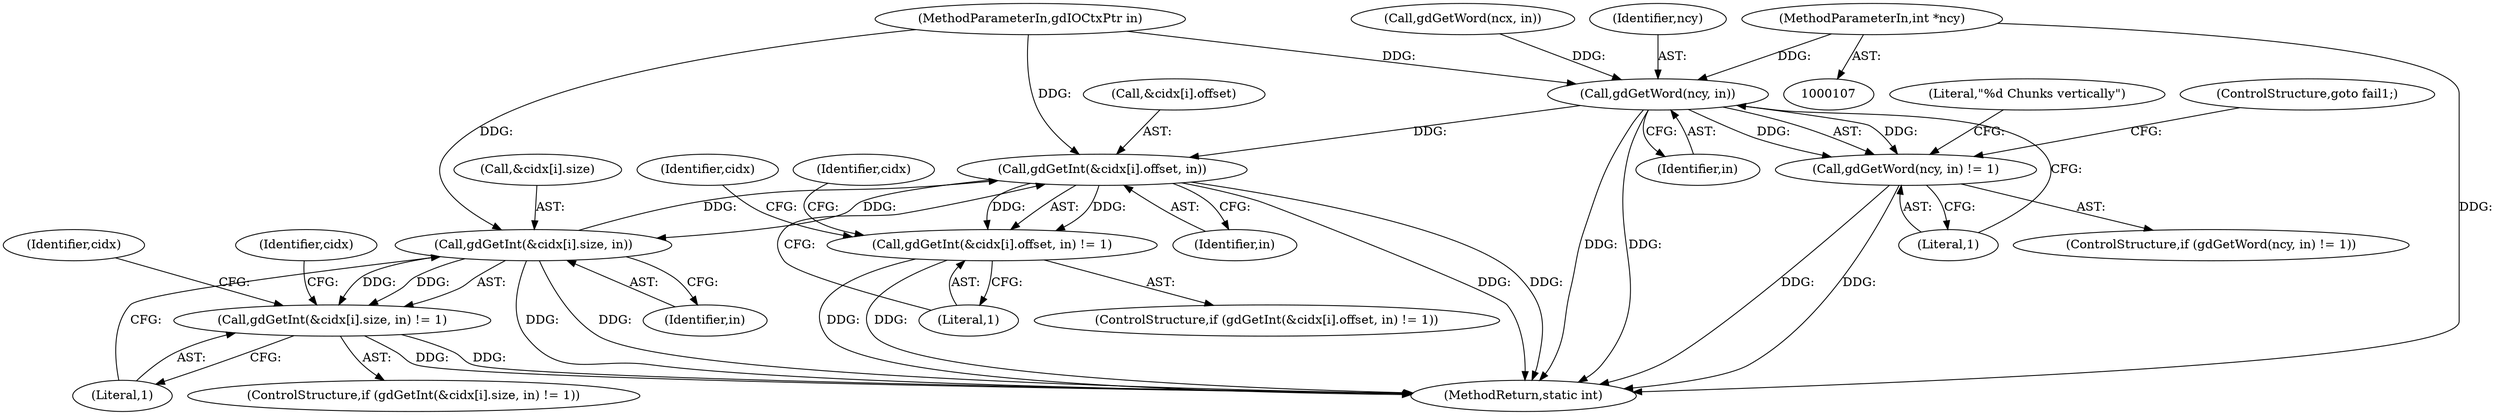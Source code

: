 digraph "0_php-src_7722455726bec8c53458a32851d2a87982cf0eac?w=1@pointer" {
"1000115" [label="(MethodParameterIn,int *ncy)"];
"1000314" [label="(Call,gdGetWord(ncy, in))"];
"1000313" [label="(Call,gdGetWord(ncy, in) != 1)"];
"1000382" [label="(Call,gdGetInt(&cidx[i].offset, in))"];
"1000381" [label="(Call,gdGetInt(&cidx[i].offset, in) != 1)"];
"1000397" [label="(Call,gdGetInt(&cidx[i].size, in))"];
"1000396" [label="(Call,gdGetInt(&cidx[i].size, in) != 1)"];
"1000313" [label="(Call,gdGetWord(ncy, in) != 1)"];
"1000389" [label="(Identifier,in)"];
"1000383" [label="(Call,&cidx[i].offset)"];
"1000390" [label="(Literal,1)"];
"1000314" [label="(Call,gdGetWord(ncy, in))"];
"1000115" [label="(MethodParameterIn,int *ncy)"];
"1000380" [label="(ControlStructure,if (gdGetInt(&cidx[i].offset, in) != 1))"];
"1000381" [label="(Call,gdGetInt(&cidx[i].offset, in) != 1)"];
"1000315" [label="(Identifier,ncy)"];
"1000408" [label="(Identifier,cidx)"];
"1000442" [label="(MethodReturn,static int)"];
"1000395" [label="(ControlStructure,if (gdGetInt(&cidx[i].size, in) != 1))"];
"1000108" [label="(MethodParameterIn,gdIOCtxPtr in)"];
"1000415" [label="(Identifier,cidx)"];
"1000397" [label="(Call,gdGetInt(&cidx[i].size, in))"];
"1000301" [label="(Call,gdGetWord(ncx, in))"];
"1000382" [label="(Call,gdGetInt(&cidx[i].offset, in))"];
"1000405" [label="(Literal,1)"];
"1000319" [label="(ControlStructure,goto fail1;)"];
"1000312" [label="(ControlStructure,if (gdGetWord(ncy, in) != 1))"];
"1000396" [label="(Call,gdGetInt(&cidx[i].size, in) != 1)"];
"1000317" [label="(Literal,1)"];
"1000401" [label="(Identifier,cidx)"];
"1000398" [label="(Call,&cidx[i].size)"];
"1000393" [label="(Identifier,cidx)"];
"1000404" [label="(Identifier,in)"];
"1000322" [label="(Literal,\"%d Chunks vertically\")"];
"1000316" [label="(Identifier,in)"];
"1000115" -> "1000107"  [label="AST: "];
"1000115" -> "1000442"  [label="DDG: "];
"1000115" -> "1000314"  [label="DDG: "];
"1000314" -> "1000313"  [label="AST: "];
"1000314" -> "1000316"  [label="CFG: "];
"1000315" -> "1000314"  [label="AST: "];
"1000316" -> "1000314"  [label="AST: "];
"1000317" -> "1000314"  [label="CFG: "];
"1000314" -> "1000442"  [label="DDG: "];
"1000314" -> "1000442"  [label="DDG: "];
"1000314" -> "1000313"  [label="DDG: "];
"1000314" -> "1000313"  [label="DDG: "];
"1000301" -> "1000314"  [label="DDG: "];
"1000108" -> "1000314"  [label="DDG: "];
"1000314" -> "1000382"  [label="DDG: "];
"1000313" -> "1000312"  [label="AST: "];
"1000313" -> "1000317"  [label="CFG: "];
"1000317" -> "1000313"  [label="AST: "];
"1000319" -> "1000313"  [label="CFG: "];
"1000322" -> "1000313"  [label="CFG: "];
"1000313" -> "1000442"  [label="DDG: "];
"1000313" -> "1000442"  [label="DDG: "];
"1000382" -> "1000381"  [label="AST: "];
"1000382" -> "1000389"  [label="CFG: "];
"1000383" -> "1000382"  [label="AST: "];
"1000389" -> "1000382"  [label="AST: "];
"1000390" -> "1000382"  [label="CFG: "];
"1000382" -> "1000442"  [label="DDG: "];
"1000382" -> "1000442"  [label="DDG: "];
"1000382" -> "1000381"  [label="DDG: "];
"1000382" -> "1000381"  [label="DDG: "];
"1000397" -> "1000382"  [label="DDG: "];
"1000108" -> "1000382"  [label="DDG: "];
"1000382" -> "1000397"  [label="DDG: "];
"1000381" -> "1000380"  [label="AST: "];
"1000381" -> "1000390"  [label="CFG: "];
"1000390" -> "1000381"  [label="AST: "];
"1000393" -> "1000381"  [label="CFG: "];
"1000401" -> "1000381"  [label="CFG: "];
"1000381" -> "1000442"  [label="DDG: "];
"1000381" -> "1000442"  [label="DDG: "];
"1000397" -> "1000396"  [label="AST: "];
"1000397" -> "1000404"  [label="CFG: "];
"1000398" -> "1000397"  [label="AST: "];
"1000404" -> "1000397"  [label="AST: "];
"1000405" -> "1000397"  [label="CFG: "];
"1000397" -> "1000442"  [label="DDG: "];
"1000397" -> "1000442"  [label="DDG: "];
"1000397" -> "1000396"  [label="DDG: "];
"1000397" -> "1000396"  [label="DDG: "];
"1000108" -> "1000397"  [label="DDG: "];
"1000396" -> "1000395"  [label="AST: "];
"1000396" -> "1000405"  [label="CFG: "];
"1000405" -> "1000396"  [label="AST: "];
"1000408" -> "1000396"  [label="CFG: "];
"1000415" -> "1000396"  [label="CFG: "];
"1000396" -> "1000442"  [label="DDG: "];
"1000396" -> "1000442"  [label="DDG: "];
}
